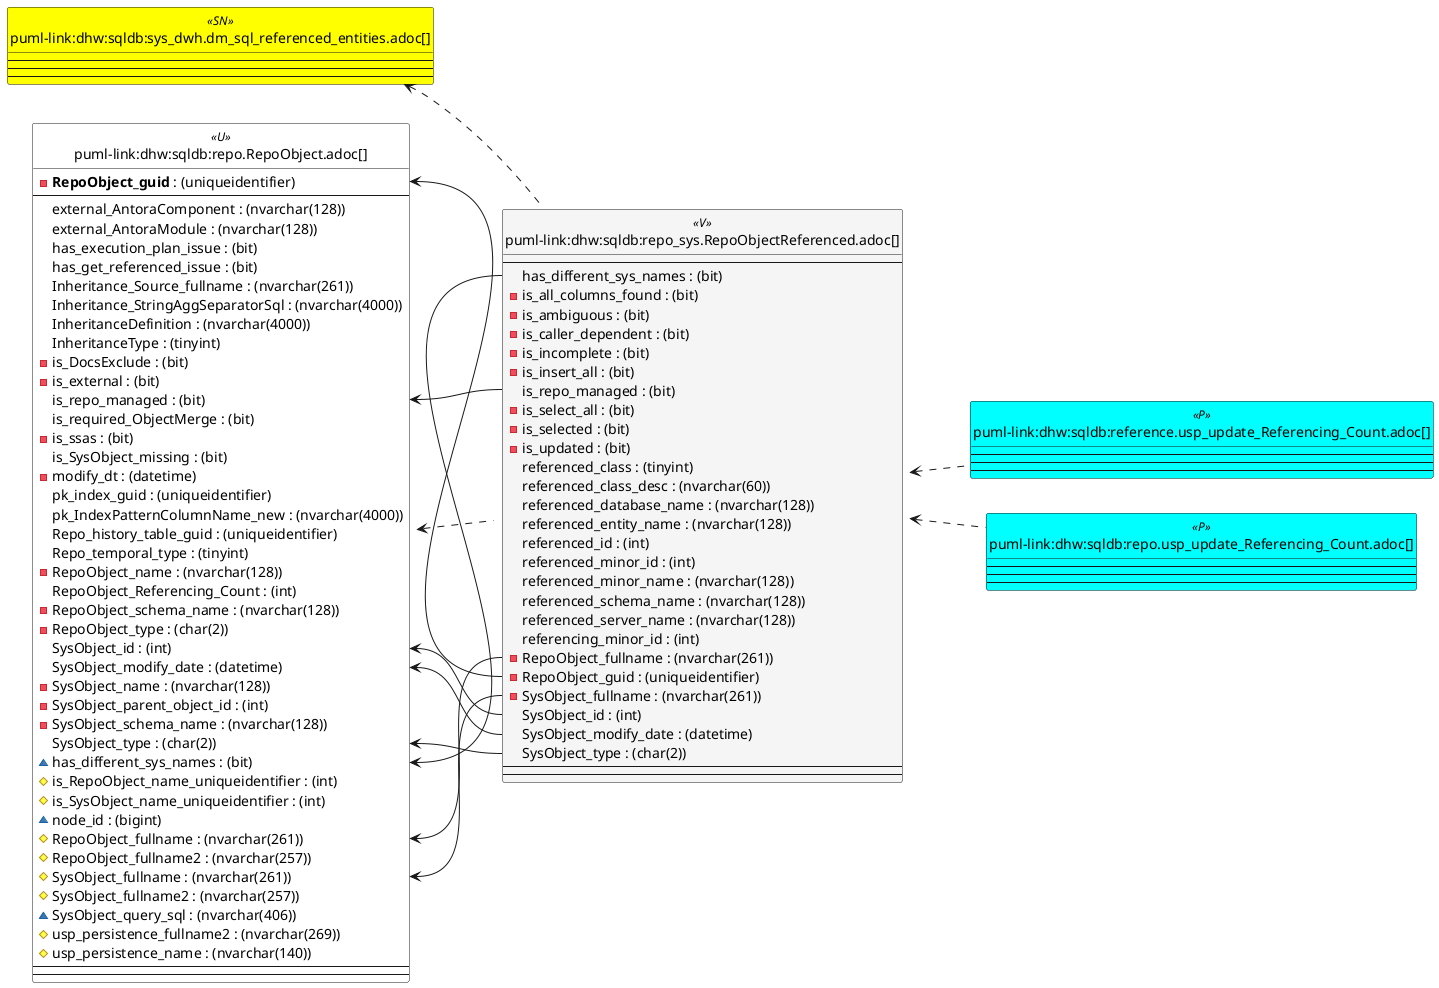 @startuml
left to right direction
'top to bottom direction
hide circle
'avoide "." issues:
set namespaceSeparator none


skinparam class {
  BackgroundColor White
  BackgroundColor<<FN>> Yellow
  BackgroundColor<<FS>> Yellow
  BackgroundColor<<FT>> LightGray
  BackgroundColor<<IF>> Yellow
  BackgroundColor<<IS>> Yellow
  BackgroundColor<<P>> Aqua
  BackgroundColor<<PC>> Aqua
  BackgroundColor<<SN>> Yellow
  BackgroundColor<<SO>> SlateBlue
  BackgroundColor<<TF>> LightGray
  BackgroundColor<<TR>> Tomato
  BackgroundColor<<U>> White
  BackgroundColor<<V>> WhiteSmoke
  BackgroundColor<<X>> Aqua
  BackgroundColor<<external>> AliceBlue
}


entity "puml-link:dhw:sqldb:reference.usp_update_Referencing_Count.adoc[]" as reference.usp_update_Referencing_Count << P >> {
  --
  --
  --
}

entity "puml-link:dhw:sqldb:repo.RepoObject.adoc[]" as repo.RepoObject << U >> {
  - **RepoObject_guid** : (uniqueidentifier)
  --
  external_AntoraComponent : (nvarchar(128))
  external_AntoraModule : (nvarchar(128))
  has_execution_plan_issue : (bit)
  has_get_referenced_issue : (bit)
  Inheritance_Source_fullname : (nvarchar(261))
  Inheritance_StringAggSeparatorSql : (nvarchar(4000))
  InheritanceDefinition : (nvarchar(4000))
  InheritanceType : (tinyint)
  - is_DocsExclude : (bit)
  - is_external : (bit)
  is_repo_managed : (bit)
  is_required_ObjectMerge : (bit)
  - is_ssas : (bit)
  is_SysObject_missing : (bit)
  - modify_dt : (datetime)
  pk_index_guid : (uniqueidentifier)
  pk_IndexPatternColumnName_new : (nvarchar(4000))
  Repo_history_table_guid : (uniqueidentifier)
  Repo_temporal_type : (tinyint)
  - RepoObject_name : (nvarchar(128))
  RepoObject_Referencing_Count : (int)
  - RepoObject_schema_name : (nvarchar(128))
  - RepoObject_type : (char(2))
  SysObject_id : (int)
  SysObject_modify_date : (datetime)
  - SysObject_name : (nvarchar(128))
  - SysObject_parent_object_id : (int)
  - SysObject_schema_name : (nvarchar(128))
  SysObject_type : (char(2))
  ~ has_different_sys_names : (bit)
  # is_RepoObject_name_uniqueidentifier : (int)
  # is_SysObject_name_uniqueidentifier : (int)
  ~ node_id : (bigint)
  # RepoObject_fullname : (nvarchar(261))
  # RepoObject_fullname2 : (nvarchar(257))
  # SysObject_fullname : (nvarchar(261))
  # SysObject_fullname2 : (nvarchar(257))
  ~ SysObject_query_sql : (nvarchar(406))
  # usp_persistence_fullname2 : (nvarchar(269))
  # usp_persistence_name : (nvarchar(140))
  --
  --
}

entity "puml-link:dhw:sqldb:repo.usp_update_Referencing_Count.adoc[]" as repo.usp_update_Referencing_Count << P >> {
  --
  --
  --
}

entity "puml-link:dhw:sqldb:repo_sys.RepoObjectReferenced.adoc[]" as repo_sys.RepoObjectReferenced << V >> {
  --
  has_different_sys_names : (bit)
  - is_all_columns_found : (bit)
  - is_ambiguous : (bit)
  - is_caller_dependent : (bit)
  - is_incomplete : (bit)
  - is_insert_all : (bit)
  is_repo_managed : (bit)
  - is_select_all : (bit)
  - is_selected : (bit)
  - is_updated : (bit)
  referenced_class : (tinyint)
  referenced_class_desc : (nvarchar(60))
  referenced_database_name : (nvarchar(128))
  referenced_entity_name : (nvarchar(128))
  referenced_id : (int)
  referenced_minor_id : (int)
  referenced_minor_name : (nvarchar(128))
  referenced_schema_name : (nvarchar(128))
  referenced_server_name : (nvarchar(128))
  referencing_minor_id : (int)
  - RepoObject_fullname : (nvarchar(261))
  - RepoObject_guid : (uniqueidentifier)
  - SysObject_fullname : (nvarchar(261))
  SysObject_id : (int)
  SysObject_modify_date : (datetime)
  SysObject_type : (char(2))
  --
  --
}

entity "puml-link:dhw:sqldb:sys_dwh.dm_sql_referenced_entities.adoc[]" as sys_dwh.dm_sql_referenced_entities << SN >> {
  --
  --
  --
}

repo.RepoObject <.. repo_sys.RepoObjectReferenced
repo_sys.RepoObjectReferenced <.. reference.usp_update_Referencing_Count
repo_sys.RepoObjectReferenced <.. repo.usp_update_Referencing_Count
sys_dwh.dm_sql_referenced_entities <.. repo_sys.RepoObjectReferenced
"repo.RepoObject::has_different_sys_names" <-- "repo_sys.RepoObjectReferenced::has_different_sys_names"
"repo.RepoObject::is_repo_managed" <-- "repo_sys.RepoObjectReferenced::is_repo_managed"
"repo.RepoObject::RepoObject_fullname" <-- "repo_sys.RepoObjectReferenced::RepoObject_fullname"
"repo.RepoObject::RepoObject_guid" <-- "repo_sys.RepoObjectReferenced::RepoObject_guid"
"repo.RepoObject::SysObject_fullname" <-- "repo_sys.RepoObjectReferenced::SysObject_fullname"
"repo.RepoObject::SysObject_id" <-- "repo_sys.RepoObjectReferenced::SysObject_id"
"repo.RepoObject::SysObject_modify_date" <-- "repo_sys.RepoObjectReferenced::SysObject_modify_date"
"repo.RepoObject::SysObject_type" <-- "repo_sys.RepoObjectReferenced::SysObject_type"
@enduml

